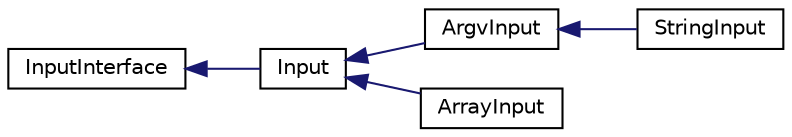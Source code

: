 digraph G
{
  edge [fontname="Helvetica",fontsize="10",labelfontname="Helvetica",labelfontsize="10"];
  node [fontname="Helvetica",fontsize="10",shape=record];
  rankdir=LR;
  Node1 [label="InputInterface",height=0.2,width=0.4,color="black", fillcolor="white", style="filled",URL="$interface_symfony_1_1_components_1_1_console_1_1_input_1_1_input_interface.html"];
  Node1 -> Node2 [dir=back,color="midnightblue",fontsize="10",style="solid",fontname="Helvetica"];
  Node2 [label="Input",height=0.2,width=0.4,color="black", fillcolor="white", style="filled",URL="$class_symfony_1_1_components_1_1_console_1_1_input_1_1_input.html"];
  Node2 -> Node3 [dir=back,color="midnightblue",fontsize="10",style="solid",fontname="Helvetica"];
  Node3 [label="ArgvInput",height=0.2,width=0.4,color="black", fillcolor="white", style="filled",URL="$class_symfony_1_1_components_1_1_console_1_1_input_1_1_argv_input.html"];
  Node3 -> Node4 [dir=back,color="midnightblue",fontsize="10",style="solid",fontname="Helvetica"];
  Node4 [label="StringInput",height=0.2,width=0.4,color="black", fillcolor="white", style="filled",URL="$class_symfony_1_1_components_1_1_console_1_1_input_1_1_string_input.html"];
  Node2 -> Node5 [dir=back,color="midnightblue",fontsize="10",style="solid",fontname="Helvetica"];
  Node5 [label="ArrayInput",height=0.2,width=0.4,color="black", fillcolor="white", style="filled",URL="$class_symfony_1_1_components_1_1_console_1_1_input_1_1_array_input.html"];
}
